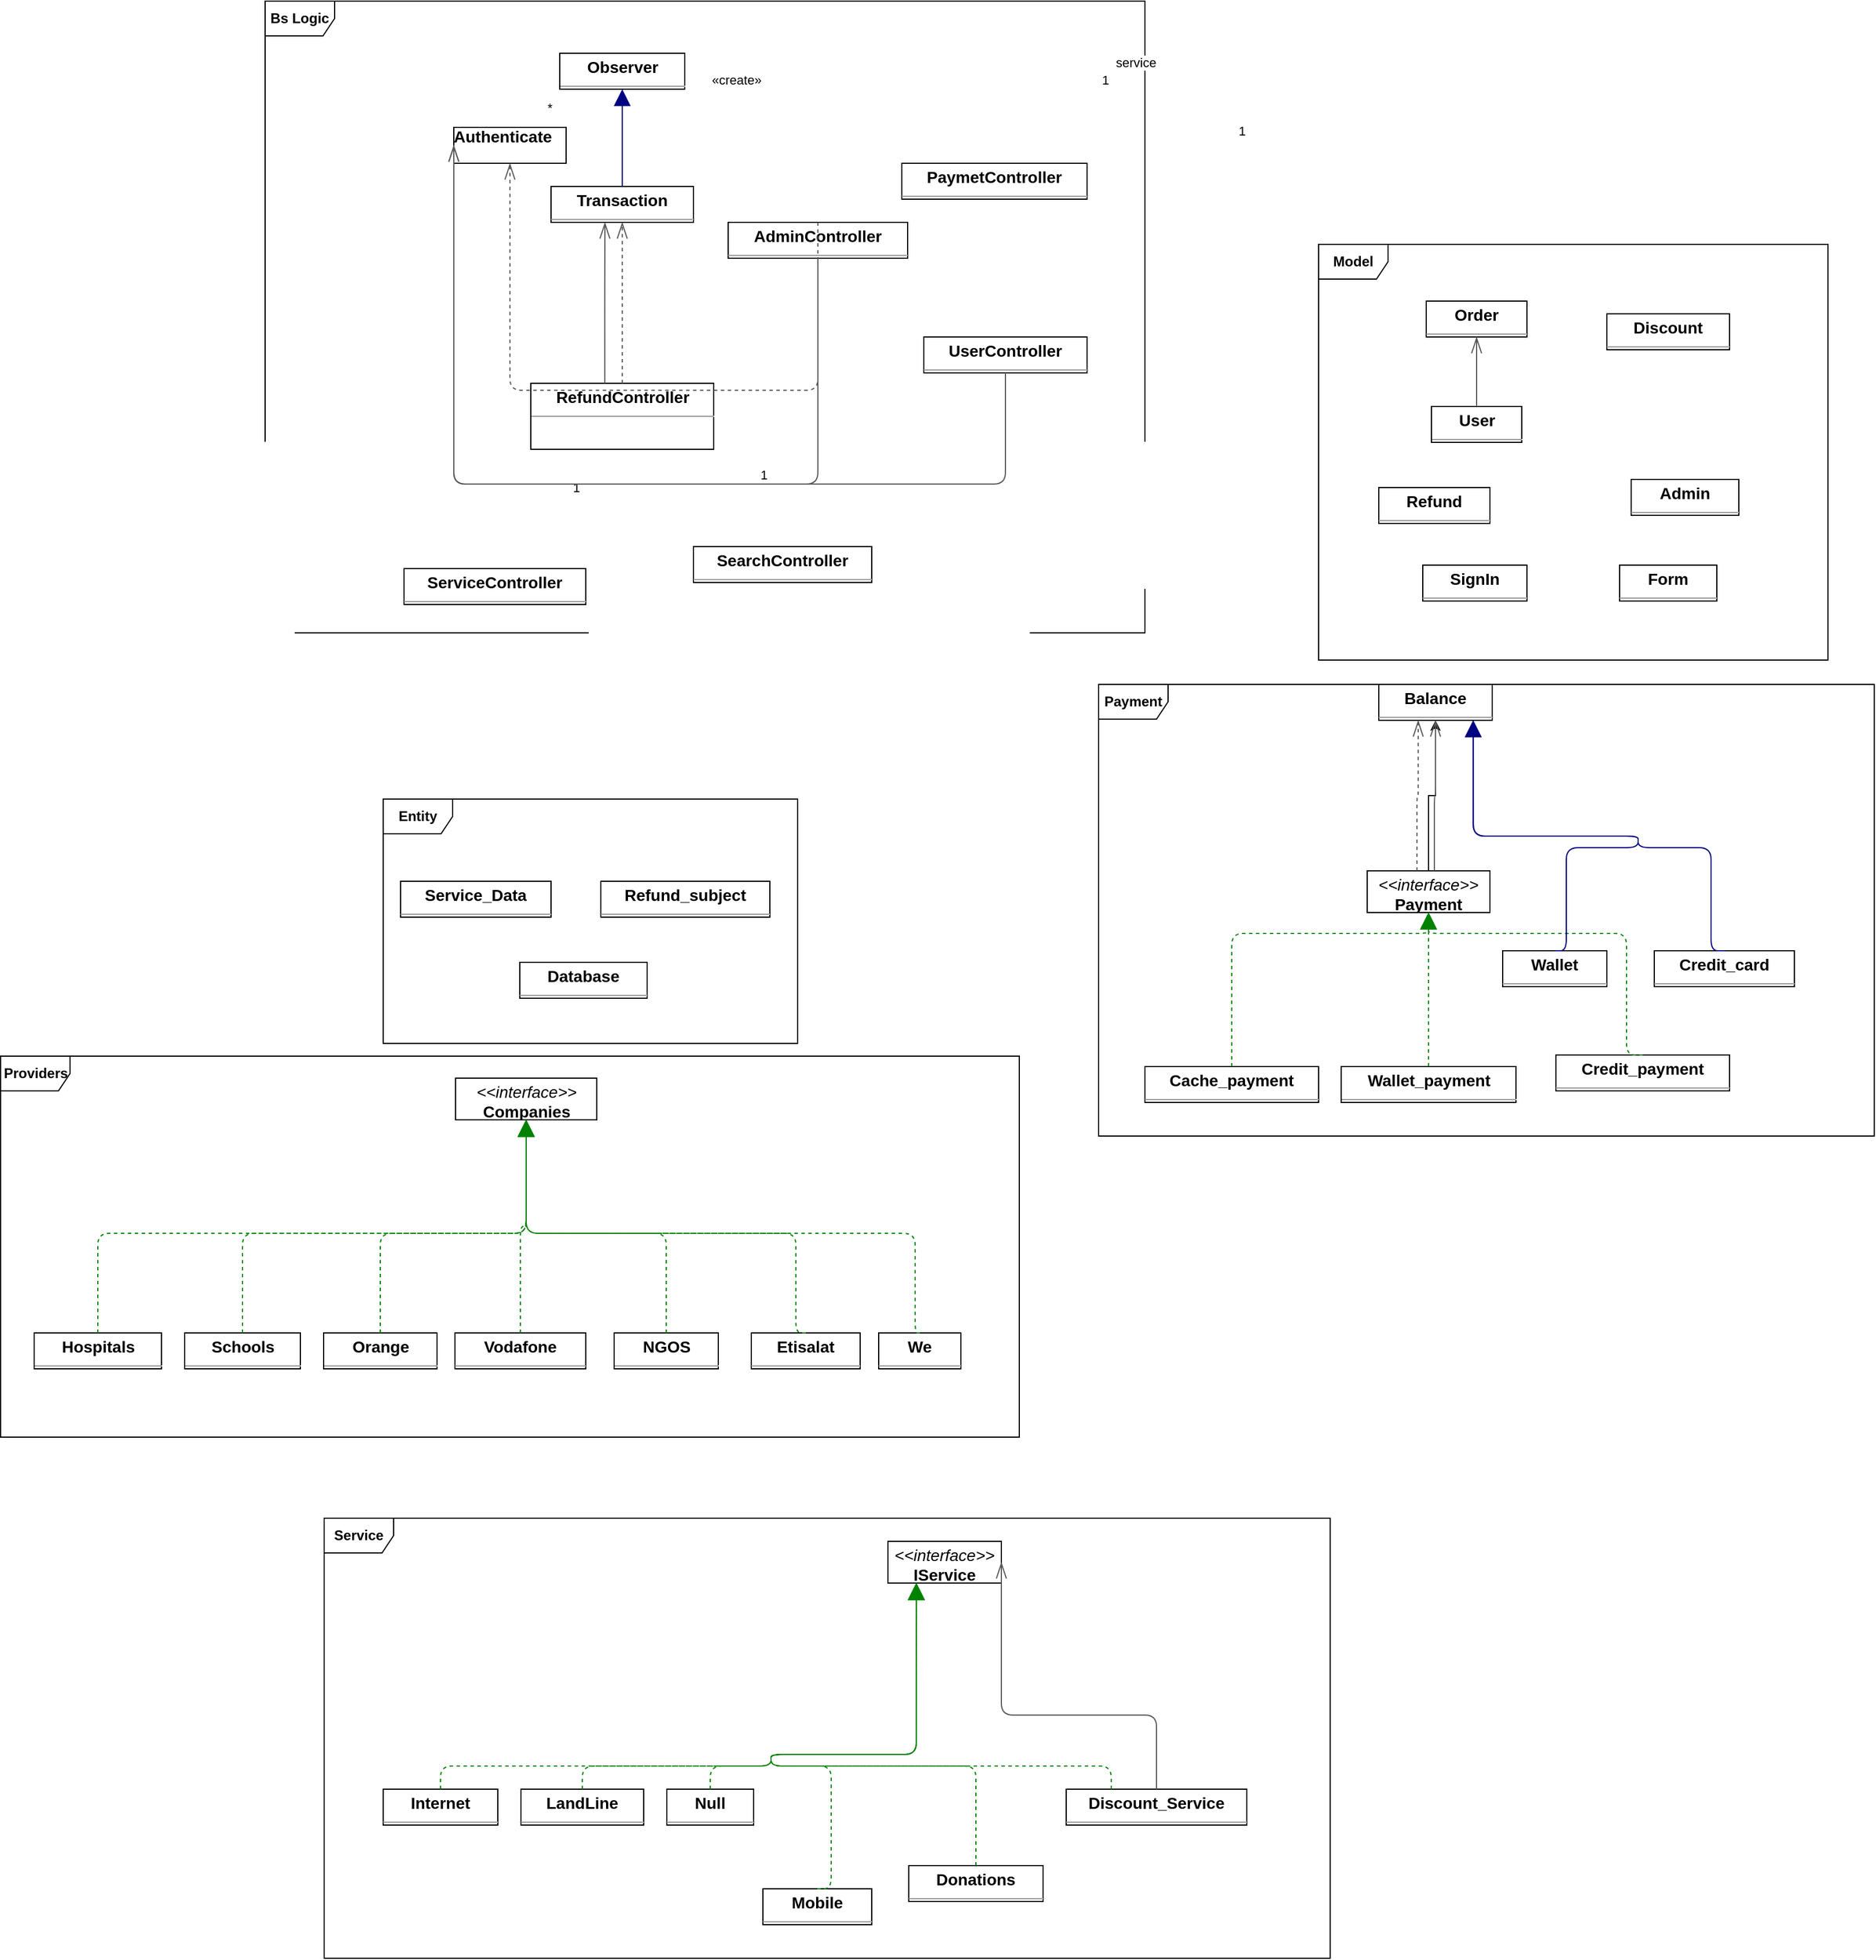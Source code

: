 <mxfile version="20.7.4" type="device"><diagram id="YyDrzjWHF6vmFflx1C4_" name="Page-1"><mxGraphModel dx="3440" dy="2615" grid="1" gridSize="10" guides="1" tooltips="1" connect="1" arrows="1" fold="1" page="1" pageScale="1" pageWidth="850" pageHeight="1100" math="0" shadow="0"><root><mxCell id="0"/><mxCell id="1" parent="0"/><mxCell id="4JXOth1QQou1nI2171FA-28" value="&lt;p style=&quot;margin:0px;margin-top:4px;text-align:center;&quot;&gt;&lt;b&gt;AdminController&lt;/b&gt;&lt;/p&gt;&lt;hr size=&quot;1&quot;/&gt;" style="verticalAlign=top;align=left;overflow=fill;fontSize=14;fontFamily=Helvetica;html=1;rounded=0;shadow=0;comic=0;labelBackgroundColor=none;strokeWidth=1;" vertex="1" parent="1"><mxGeometry x="140" y="131" width="155" height="31" as="geometry"/></mxCell><mxCell id="4JXOth1QQou1nI2171FA-29" value="&lt;b&gt;Authenticate&amp;nbsp;&lt;/b&gt;&lt;p style=&quot;margin:0px;margin-top:4px;text-align:center;&quot;&gt;&lt;/p&gt;" style="verticalAlign=top;align=left;overflow=fill;fontSize=14;fontFamily=Helvetica;html=1;rounded=0;shadow=0;comic=0;labelBackgroundColor=none;strokeWidth=1;" vertex="1" parent="1"><mxGeometry x="-97" y="49" width="97" height="31" as="geometry"/></mxCell><mxCell id="4JXOth1QQou1nI2171FA-30" value="&lt;p style=&quot;margin:0px;margin-top:4px;text-align:center;&quot;&gt;&lt;b&gt;Observer&lt;/b&gt;&lt;/p&gt;&lt;hr size=&quot;1&quot;/&gt;" style="verticalAlign=top;align=left;overflow=fill;fontSize=14;fontFamily=Helvetica;html=1;rounded=0;shadow=0;comic=0;labelBackgroundColor=none;strokeWidth=1;" vertex="1" parent="1"><mxGeometry x="-5.5" y="-15" width="108" height="31" as="geometry"/></mxCell><mxCell id="4JXOth1QQou1nI2171FA-31" value="&lt;p style=&quot;margin:0px;margin-top:4px;text-align:center;&quot;&gt;&lt;b&gt;PaymetController&lt;/b&gt;&lt;/p&gt;&lt;hr size=&quot;1&quot;/&gt;" style="verticalAlign=top;align=left;overflow=fill;fontSize=14;fontFamily=Helvetica;html=1;rounded=0;shadow=0;comic=0;labelBackgroundColor=none;strokeWidth=1;" vertex="1" parent="1"><mxGeometry x="290" y="80" width="160" height="31" as="geometry"/></mxCell><mxCell id="4JXOth1QQou1nI2171FA-32" value="&lt;p style=&quot;margin:0px;margin-top:4px;text-align:center;&quot;&gt;&lt;b&gt;RefundController&lt;/b&gt;&lt;/p&gt;&lt;hr size=&quot;1&quot;/&gt;" style="verticalAlign=top;align=left;overflow=fill;fontSize=14;fontFamily=Helvetica;html=1;rounded=0;shadow=0;comic=0;labelBackgroundColor=none;strokeWidth=1;" vertex="1" parent="1"><mxGeometry x="-30.5" y="270" width="158" height="57" as="geometry"/></mxCell><mxCell id="4JXOth1QQou1nI2171FA-33" value="&lt;p style=&quot;margin:0px;margin-top:4px;text-align:center;&quot;&gt;&lt;b&gt;SearchController&lt;/b&gt;&lt;/p&gt;&lt;hr size=&quot;1&quot;/&gt;" style="verticalAlign=top;align=left;overflow=fill;fontSize=14;fontFamily=Helvetica;html=1;rounded=0;shadow=0;comic=0;labelBackgroundColor=none;strokeWidth=1;" vertex="1" parent="1"><mxGeometry x="110" y="411" width="154" height="31" as="geometry"/></mxCell><mxCell id="4JXOth1QQou1nI2171FA-34" value="&lt;p style=&quot;margin:0px;margin-top:4px;text-align:center;&quot;&gt;&lt;b&gt;ServiceController&lt;/b&gt;&lt;/p&gt;&lt;hr size=&quot;1&quot;/&gt;" style="verticalAlign=top;align=left;overflow=fill;fontSize=14;fontFamily=Helvetica;html=1;rounded=0;shadow=0;comic=0;labelBackgroundColor=none;strokeWidth=1;" vertex="1" parent="1"><mxGeometry x="-140" y="430" width="157" height="31" as="geometry"/></mxCell><mxCell id="4JXOth1QQou1nI2171FA-35" value="&lt;p style=&quot;margin:0px;margin-top:4px;text-align:center;&quot;&gt;&lt;b&gt;Transaction&lt;/b&gt;&lt;/p&gt;&lt;hr size=&quot;1&quot;/&gt;" style="verticalAlign=top;align=left;overflow=fill;fontSize=14;fontFamily=Helvetica;html=1;rounded=0;shadow=0;comic=0;labelBackgroundColor=none;strokeWidth=1;" vertex="1" parent="1"><mxGeometry x="-13" y="100" width="123" height="31" as="geometry"/></mxCell><mxCell id="4JXOth1QQou1nI2171FA-36" value="&lt;p style=&quot;margin:0px;margin-top:4px;text-align:center;&quot;&gt;&lt;b&gt;UserController&lt;/b&gt;&lt;/p&gt;&lt;hr size=&quot;1&quot;/&gt;" style="verticalAlign=top;align=left;overflow=fill;fontSize=14;fontFamily=Helvetica;html=1;rounded=0;shadow=0;comic=0;labelBackgroundColor=none;strokeWidth=1;" vertex="1" parent="1"><mxGeometry x="309" y="230" width="141" height="31" as="geometry"/></mxCell><mxCell id="4JXOth1QQou1nI2171FA-37" value="" style="html=1;rounded=1;edgeStyle=orthogonalEdgeStyle;dashed=1;startArrow=none;endArrow=openThin;endSize=12;strokeColor=#595959;exitX=0.500;exitY=0.001;exitDx=0;exitDy=0;entryX=0.500;entryY=1.001;entryDx=0;entryDy=0;" edge="1" parent="1" source="4JXOth1QQou1nI2171FA-28" target="4JXOth1QQou1nI2171FA-29"><mxGeometry width="50" height="50" relative="1" as="geometry"><Array as="points"><mxPoint x="-2" y="276"/><mxPoint x="80" y="276"/></Array></mxGeometry></mxCell><mxCell id="4JXOth1QQou1nI2171FA-38" value="" style="html=1;rounded=1;edgeStyle=orthogonalEdgeStyle;dashed=0;startArrow=diamondThinstartSize=12;endArrow=openThin;endSize=12;strokeColor=#595959;exitX=0.500;exitY=1.001;exitDx=0;exitDy=0;entryX=0.000;entryY=0.500;entryDx=0;entryDy=0;" edge="1" parent="1" source="4JXOth1QQou1nI2171FA-28" target="4JXOth1QQou1nI2171FA-29"><mxGeometry width="50" height="50" relative="1" as="geometry"><Array as="points"><mxPoint x="-2" y="357"/><mxPoint x="-97" y="357"/><mxPoint x="-97" y="232"/></Array></mxGeometry></mxCell><mxCell id="4JXOth1QQou1nI2171FA-39" value="1" style="edgeLabel;resizable=0;html=1;align=left;verticalAlign=top;strokeColor=default;" vertex="1" connectable="0" parent="4JXOth1QQou1nI2171FA-38"><mxGeometry x="4" y="347" as="geometry"/></mxCell><mxCell id="4JXOth1QQou1nI2171FA-40" value="" style="html=1;rounded=1;edgeStyle=orthogonalEdgeStyle;dashed=0;startArrow=diamondThinstartSize=12;endArrow=openThin;endSize=12;strokeColor=#595959;exitX=0.405;exitY=0.002;exitDx=0;exitDy=0;entryX=0.378;entryY=1.002;entryDx=0;entryDy=0;" edge="1" parent="1" source="4JXOth1QQou1nI2171FA-32" target="4JXOth1QQou1nI2171FA-35"><mxGeometry width="50" height="50" relative="1" as="geometry"><Array as="points"/></mxGeometry></mxCell><mxCell id="4JXOth1QQou1nI2171FA-41" value="" style="html=1;rounded=1;edgeStyle=orthogonalEdgeStyle;dashed=1;startArrow=none;endArrow=openThin;endSize=12;strokeColor=#595959;exitX=0.500;exitY=0.002;exitDx=0;exitDy=0;entryX=0.500;entryY=1.002;entryDx=0;entryDy=0;" edge="1" parent="1" source="4JXOth1QQou1nI2171FA-32" target="4JXOth1QQou1nI2171FA-35"><mxGeometry width="50" height="50" relative="1" as="geometry"><Array as="points"/></mxGeometry></mxCell><mxCell id="4JXOth1QQou1nI2171FA-42" value="" style="html=1;rounded=1;edgeStyle=orthogonalEdgeStyle;dashed=0;startArrow=none;endArrow=block;endSize=12;strokeColor=#000082;exitX=0.500;exitY=0.002;exitDx=0;exitDy=0;entryX=0.500;entryY=1.002;entryDx=0;entryDy=0;" edge="1" parent="1" source="4JXOth1QQou1nI2171FA-35" target="4JXOth1QQou1nI2171FA-30"><mxGeometry width="50" height="50" relative="1" as="geometry"><Array as="points"/></mxGeometry></mxCell><mxCell id="4JXOth1QQou1nI2171FA-43" value="" style="html=1;rounded=1;edgeStyle=orthogonalEdgeStyle;dashed=0;startArrow=diamondThinstartSize=12;endArrow=openThin;endSize=12;strokeColor=#595959;exitX=0.500;exitY=1.001;exitDx=0;exitDy=0;entryX=0.000;entryY=0.500;entryDx=0;entryDy=0;" edge="1" parent="1" source="4JXOth1QQou1nI2171FA-36" target="4JXOth1QQou1nI2171FA-29"><mxGeometry width="50" height="50" relative="1" as="geometry"><Array as="points"><mxPoint x="166" y="357"/><mxPoint x="-97" y="357"/><mxPoint x="-97" y="232"/></Array></mxGeometry></mxCell><mxCell id="4JXOth1QQou1nI2171FA-44" value="1" style="edgeLabel;resizable=0;html=1;align=left;verticalAlign=top;strokeColor=default;" vertex="1" connectable="0" parent="4JXOth1QQou1nI2171FA-43"><mxGeometry x="166" y="336" as="geometry"/></mxCell><mxCell id="4JXOth1QQou1nI2171FA-47" value="&lt;b&gt;Bs Logic&lt;/b&gt;" style="shape=umlFrame;whiteSpace=wrap;html=1;" vertex="1" parent="1"><mxGeometry x="-260" y="-60" width="760" height="545.5" as="geometry"/></mxCell><mxCell id="4JXOth1QQou1nI2171FA-48" value="&lt;b&gt;Entity&lt;/b&gt;" style="shape=umlFrame;whiteSpace=wrap;html=1;" vertex="1" parent="1"><mxGeometry x="-158" y="629" width="358" height="211" as="geometry"/></mxCell><mxCell id="4JXOth1QQou1nI2171FA-52" value="&lt;p style=&quot;margin:0px;margin-top:4px;text-align:center;&quot;&gt;&lt;b&gt;Database&lt;/b&gt;&lt;/p&gt;&lt;hr size=&quot;1&quot;/&gt;" style="verticalAlign=top;align=left;overflow=fill;fontSize=14;fontFamily=Helvetica;html=1;rounded=0;shadow=0;comic=0;labelBackgroundColor=none;strokeWidth=1;" vertex="1" parent="1"><mxGeometry x="-40" y="770" width="110" height="31" as="geometry"/></mxCell><mxCell id="4JXOth1QQou1nI2171FA-53" value="&lt;p style=&quot;margin:0px;margin-top:4px;text-align:center;&quot;&gt;&lt;b&gt;Refund_subject&lt;/b&gt;&lt;/p&gt;&lt;hr size=&quot;1&quot;/&gt;" style="verticalAlign=top;align=left;overflow=fill;fontSize=14;fontFamily=Helvetica;html=1;rounded=0;shadow=0;comic=0;labelBackgroundColor=none;strokeWidth=1;" vertex="1" parent="1"><mxGeometry x="30" y="700" width="146" height="31" as="geometry"/></mxCell><mxCell id="4JXOth1QQou1nI2171FA-54" value="&lt;p style=&quot;margin:0px;margin-top:4px;text-align:center;&quot;&gt;&lt;b&gt;Service_Data&lt;/b&gt;&lt;/p&gt;&lt;hr size=&quot;1&quot;/&gt;" style="verticalAlign=top;align=left;overflow=fill;fontSize=14;fontFamily=Helvetica;html=1;rounded=0;shadow=0;comic=0;labelBackgroundColor=none;strokeWidth=1;" vertex="1" parent="1"><mxGeometry x="-143" y="700" width="130" height="31" as="geometry"/></mxCell><mxCell id="4JXOth1QQou1nI2171FA-73" value="&lt;b&gt;Model&lt;/b&gt;" style="shape=umlFrame;whiteSpace=wrap;html=1;" vertex="1" parent="1"><mxGeometry x="650" y="150" width="440" height="359" as="geometry"/></mxCell><mxCell id="4JXOth1QQou1nI2171FA-83" value="&lt;p style=&quot;margin:0px;margin-top:4px;text-align:center;&quot;&gt;&lt;b&gt;Admin&lt;/b&gt;&lt;/p&gt;&lt;hr size=&quot;1&quot;/&gt;" style="verticalAlign=top;align=left;overflow=fill;fontSize=14;fontFamily=Helvetica;html=1;rounded=0;shadow=0;comic=0;labelBackgroundColor=none;strokeWidth=1;" vertex="1" parent="1"><mxGeometry x="920" y="353" width="93" height="31" as="geometry"/></mxCell><mxCell id="4JXOth1QQou1nI2171FA-84" value="&lt;p style=&quot;margin:0px;margin-top:4px;text-align:center;&quot;&gt;&lt;b&gt;Discount&lt;/b&gt;&lt;/p&gt;&lt;hr size=&quot;1&quot;/&gt;" style="verticalAlign=top;align=left;overflow=fill;fontSize=14;fontFamily=Helvetica;html=1;rounded=0;shadow=0;comic=0;labelBackgroundColor=none;strokeWidth=1;" vertex="1" parent="1"><mxGeometry x="899" y="210" width="106" height="31" as="geometry"/></mxCell><mxCell id="4JXOth1QQou1nI2171FA-85" value="&lt;p style=&quot;margin:0px;margin-top:4px;text-align:center;&quot;&gt;&lt;b&gt;Form&lt;/b&gt;&lt;/p&gt;&lt;hr size=&quot;1&quot;/&gt;" style="verticalAlign=top;align=left;overflow=fill;fontSize=14;fontFamily=Helvetica;html=1;rounded=0;shadow=0;comic=0;labelBackgroundColor=none;strokeWidth=1;" vertex="1" parent="1"><mxGeometry x="910" y="427" width="84" height="31" as="geometry"/></mxCell><mxCell id="4JXOth1QQou1nI2171FA-86" value="&lt;p style=&quot;margin:0px;margin-top:4px;text-align:center;&quot;&gt;&lt;b&gt;Order&lt;/b&gt;&lt;/p&gt;&lt;hr size=&quot;1&quot;/&gt;" style="verticalAlign=top;align=left;overflow=fill;fontSize=14;fontFamily=Helvetica;html=1;rounded=0;shadow=0;comic=0;labelBackgroundColor=none;strokeWidth=1;" vertex="1" parent="1"><mxGeometry x="743" y="199" width="87" height="31" as="geometry"/></mxCell><mxCell id="4JXOth1QQou1nI2171FA-87" value="&lt;p style=&quot;margin:0px;margin-top:4px;text-align:center;&quot;&gt;&lt;b&gt;Refund&lt;/b&gt;&lt;/p&gt;&lt;hr size=&quot;1&quot;/&gt;" style="verticalAlign=top;align=left;overflow=fill;fontSize=14;fontFamily=Helvetica;html=1;rounded=0;shadow=0;comic=0;labelBackgroundColor=none;strokeWidth=1;" vertex="1" parent="1"><mxGeometry x="702" y="360" width="96" height="31" as="geometry"/></mxCell><mxCell id="4JXOth1QQou1nI2171FA-88" value="&lt;p style=&quot;margin:0px;margin-top:4px;text-align:center;&quot;&gt;&lt;b&gt;SignIn&lt;/b&gt;&lt;/p&gt;&lt;hr size=&quot;1&quot;/&gt;" style="verticalAlign=top;align=left;overflow=fill;fontSize=14;fontFamily=Helvetica;html=1;rounded=0;shadow=0;comic=0;labelBackgroundColor=none;strokeWidth=1;" vertex="1" parent="1"><mxGeometry x="740" y="427" width="90" height="31" as="geometry"/></mxCell><mxCell id="4JXOth1QQou1nI2171FA-89" value="&lt;p style=&quot;margin:0px;margin-top:4px;text-align:center;&quot;&gt;&lt;b&gt;User&lt;/b&gt;&lt;/p&gt;&lt;hr size=&quot;1&quot;/&gt;" style="verticalAlign=top;align=left;overflow=fill;fontSize=14;fontFamily=Helvetica;html=1;rounded=0;shadow=0;comic=0;labelBackgroundColor=none;strokeWidth=1;" vertex="1" parent="1"><mxGeometry x="747.5" y="290" width="78" height="31" as="geometry"/></mxCell><mxCell id="4JXOth1QQou1nI2171FA-90" value="" style="html=1;rounded=1;edgeStyle=orthogonalEdgeStyle;dashed=0;startArrow=diamondThinstartSize=12;endArrow=openThin;endSize=12;strokeColor=#595959;exitX=0.500;exitY=0.002;exitDx=0;exitDy=0;entryX=0.500;entryY=1.002;entryDx=0;entryDy=0;" edge="1" parent="1" source="4JXOth1QQou1nI2171FA-89" target="4JXOth1QQou1nI2171FA-86"><mxGeometry width="50" height="50" relative="1" as="geometry"><Array as="points"/></mxGeometry></mxCell><mxCell id="4JXOth1QQou1nI2171FA-91" value="*" style="edgeLabel;resizable=0;html=1;align=left;verticalAlign=top;strokeColor=default;" vertex="1" connectable="0" parent="4JXOth1QQou1nI2171FA-90"><mxGeometry x="-18" y="19" as="geometry"/></mxCell><mxCell id="4JXOth1QQou1nI2171FA-127" value="&lt;p style=&quot;margin:0px;margin-top:4px;text-align:center;&quot;&gt;&lt;b&gt;Balance&lt;/b&gt;&lt;/p&gt;&lt;hr size=&quot;1&quot;/&gt;" style="verticalAlign=top;align=left;overflow=fill;fontSize=14;fontFamily=Helvetica;html=1;rounded=0;shadow=0;comic=0;labelBackgroundColor=none;strokeWidth=1;" vertex="1" parent="1"><mxGeometry x="702" y="530" width="98" height="31" as="geometry"/></mxCell><mxCell id="4JXOth1QQou1nI2171FA-128" value="&lt;p style=&quot;margin:0px;margin-top:4px;text-align:center;&quot;&gt;&lt;b&gt;Cache_payment&lt;/b&gt;&lt;/p&gt;&lt;hr size=&quot;1&quot;/&gt;" style="verticalAlign=top;align=left;overflow=fill;fontSize=14;fontFamily=Helvetica;html=1;rounded=0;shadow=0;comic=0;labelBackgroundColor=none;strokeWidth=1;" vertex="1" parent="1"><mxGeometry x="500" y="860" width="150" height="31" as="geometry"/></mxCell><mxCell id="4JXOth1QQou1nI2171FA-129" value="&lt;p style=&quot;margin:0px;margin-top:4px;text-align:center;&quot;&gt;&lt;b&gt;Credit_card&lt;/b&gt;&lt;/p&gt;&lt;hr size=&quot;1&quot;/&gt;" style="verticalAlign=top;align=left;overflow=fill;fontSize=14;fontFamily=Helvetica;html=1;rounded=0;shadow=0;comic=0;labelBackgroundColor=none;strokeWidth=1;" vertex="1" parent="1"><mxGeometry x="940" y="760" width="121" height="31" as="geometry"/></mxCell><mxCell id="4JXOth1QQou1nI2171FA-130" value="&lt;p style=&quot;margin:0px;margin-top:4px;text-align:center;&quot;&gt;&lt;b&gt;Credit_payment&lt;/b&gt;&lt;/p&gt;&lt;hr size=&quot;1&quot;/&gt;" style="verticalAlign=top;align=left;overflow=fill;fontSize=14;fontFamily=Helvetica;html=1;rounded=0;shadow=0;comic=0;labelBackgroundColor=none;strokeWidth=1;" vertex="1" parent="1"><mxGeometry x="855" y="850" width="150" height="31" as="geometry"/></mxCell><mxCell id="4JXOth1QQou1nI2171FA-131" value="" style="edgeStyle=orthogonalEdgeStyle;rounded=0;orthogonalLoop=1;jettySize=auto;html=1;" edge="1" parent="1" source="4JXOth1QQou1nI2171FA-132" target="4JXOth1QQou1nI2171FA-127"><mxGeometry relative="1" as="geometry"/></mxCell><mxCell id="4JXOth1QQou1nI2171FA-132" value="&lt;p style=&quot;margin:0px;margin-top:4px;text-align:center;&quot;&gt;&lt;i&gt;&amp;lt;&amp;lt;interface&amp;gt;&amp;gt;&lt;/i&gt;&lt;br/&gt;&lt;b&gt;Payment&lt;/b&gt;&lt;/p&gt;&lt;hr size=&quot;1&quot;/&gt;" style="verticalAlign=top;align=left;overflow=fill;fontSize=14;fontFamily=Helvetica;html=1;rounded=0;shadow=0;comic=0;labelBackgroundColor=none;strokeWidth=1;" vertex="1" parent="1"><mxGeometry x="692" y="691" width="106" height="36" as="geometry"/></mxCell><mxCell id="4JXOth1QQou1nI2171FA-133" value="&lt;p style=&quot;margin:0px;margin-top:4px;text-align:center;&quot;&gt;&lt;b&gt;Wallet&lt;/b&gt;&lt;/p&gt;&lt;hr size=&quot;1&quot;/&gt;" style="verticalAlign=top;align=left;overflow=fill;fontSize=14;fontFamily=Helvetica;html=1;rounded=0;shadow=0;comic=0;labelBackgroundColor=none;strokeWidth=1;" vertex="1" parent="1"><mxGeometry x="809" y="760" width="90" height="31" as="geometry"/></mxCell><mxCell id="4JXOth1QQou1nI2171FA-134" value="&lt;p style=&quot;margin:0px;margin-top:4px;text-align:center;&quot;&gt;&lt;b&gt;Wallet_payment&lt;/b&gt;&lt;/p&gt;&lt;hr size=&quot;1&quot;/&gt;" style="verticalAlign=top;align=left;overflow=fill;fontSize=14;fontFamily=Helvetica;html=1;rounded=0;shadow=0;comic=0;labelBackgroundColor=none;strokeWidth=1;" vertex="1" parent="1"><mxGeometry x="669.5" y="860" width="151" height="31" as="geometry"/></mxCell><mxCell id="4JXOth1QQou1nI2171FA-135" value="" style="html=1;rounded=1;edgeStyle=orthogonalEdgeStyle;dashed=1;startArrow=none;endArrow=block;endSize=12;strokeColor=#008200;exitX=0.500;exitY=0.002;exitDx=0;exitDy=0;entryX=0.500;entryY=1.002;entryDx=0;entryDy=0;" edge="1" parent="1" source="4JXOth1QQou1nI2171FA-128" target="4JXOth1QQou1nI2171FA-132"><mxGeometry width="50" height="50" relative="1" as="geometry"><Array as="points"><mxPoint x="575" y="745"/><mxPoint x="745" y="745"/></Array></mxGeometry></mxCell><mxCell id="4JXOth1QQou1nI2171FA-136" value="" style="html=1;rounded=1;edgeStyle=orthogonalEdgeStyle;dashed=0;startArrow=none;endArrow=block;endSize=12;strokeColor=#000082;exitX=0.500;exitY=0.001;exitDx=0;exitDy=0;entryX=0.833;entryY=1.001;entryDx=0;entryDy=0;" edge="1" parent="1" source="4JXOth1QQou1nI2171FA-129" target="4JXOth1QQou1nI2171FA-127"><mxGeometry width="50" height="50" relative="1" as="geometry"><Array as="points"><mxPoint x="989" y="671"/><mxPoint x="926" y="671"/><mxPoint x="926" y="661"/><mxPoint x="783" y="661"/></Array></mxGeometry></mxCell><mxCell id="4JXOth1QQou1nI2171FA-137" value="" style="html=1;rounded=1;edgeStyle=orthogonalEdgeStyle;dashed=1;startArrow=none;endArrow=block;endSize=12;strokeColor=#008200;exitX=0.500;exitY=0.002;exitDx=0;exitDy=0;entryX=0.500;entryY=1.002;entryDx=0;entryDy=0;" edge="1" parent="1" source="4JXOth1QQou1nI2171FA-130" target="4JXOth1QQou1nI2171FA-132"><mxGeometry width="50" height="50" relative="1" as="geometry"><Array as="points"><mxPoint x="916" y="745"/><mxPoint x="745" y="745"/></Array></mxGeometry></mxCell><mxCell id="4JXOth1QQou1nI2171FA-138" value="" style="html=1;rounded=1;edgeStyle=orthogonalEdgeStyle;dashed=0;startArrow=diamondThinstartSize=12;endArrow=openThin;endSize=12;strokeColor=#595959;exitX=0.547;exitY=0.002;exitDx=0;exitDy=0;entryX=0.500;entryY=1.002;entryDx=0;entryDy=0;" edge="1" parent="1" source="4JXOth1QQou1nI2171FA-132" target="4JXOth1QQou1nI2171FA-127"><mxGeometry width="50" height="50" relative="1" as="geometry"><Array as="points"/></mxGeometry></mxCell><mxCell id="4JXOth1QQou1nI2171FA-139" value="" style="html=1;rounded=1;edgeStyle=orthogonalEdgeStyle;dashed=1;startArrow=none;endArrow=openThin;endSize=12;strokeColor=#595959;exitX=0.406;exitY=0.002;exitDx=0;exitDy=0;entryX=0.347;entryY=1.002;entryDx=0;entryDy=0;" edge="1" parent="1" source="4JXOth1QQou1nI2171FA-132" target="4JXOth1QQou1nI2171FA-127"><mxGeometry width="50" height="50" relative="1" as="geometry"><Array as="points"/></mxGeometry></mxCell><mxCell id="4JXOth1QQou1nI2171FA-140" value="«create»" style="edgeLabel;resizable=0;html=1;align=left;verticalAlign=top;strokeColor=default;" vertex="1" connectable="0" parent="4JXOth1QQou1nI2171FA-139"><mxGeometry x="124" y="-5" as="geometry"/></mxCell><mxCell id="4JXOth1QQou1nI2171FA-141" value="" style="html=1;rounded=1;edgeStyle=orthogonalEdgeStyle;dashed=0;startArrow=none;endArrow=block;endSize=12;strokeColor=#000082;exitX=0.500;exitY=0.001;exitDx=0;exitDy=0;entryX=0.833;entryY=1.001;entryDx=0;entryDy=0;" edge="1" parent="1" source="4JXOth1QQou1nI2171FA-133" target="4JXOth1QQou1nI2171FA-127"><mxGeometry width="50" height="50" relative="1" as="geometry"><Array as="points"><mxPoint x="864" y="671"/><mxPoint x="926" y="671"/><mxPoint x="926" y="661"/><mxPoint x="783" y="661"/></Array></mxGeometry></mxCell><mxCell id="4JXOth1QQou1nI2171FA-142" value="" style="html=1;rounded=1;edgeStyle=orthogonalEdgeStyle;dashed=1;startArrow=none;endArrow=block;endSize=12;strokeColor=#008200;exitX=0.500;exitY=0.002;exitDx=0;exitDy=0;entryX=0.500;entryY=1.002;entryDx=0;entryDy=0;" edge="1" parent="1" source="4JXOth1QQou1nI2171FA-134" target="4JXOth1QQou1nI2171FA-132"><mxGeometry width="50" height="50" relative="1" as="geometry"><Array as="points"/></mxGeometry></mxCell><mxCell id="4JXOth1QQou1nI2171FA-145" value="&lt;b&gt;Payment&lt;/b&gt;" style="shape=umlFrame;whiteSpace=wrap;html=1;" vertex="1" parent="1"><mxGeometry x="460" y="530" width="670" height="390" as="geometry"/></mxCell><mxCell id="4JXOth1QQou1nI2171FA-182" value="&lt;p style=&quot;margin:0px;margin-top:4px;text-align:center;&quot;&gt;&lt;i&gt;&amp;lt;&amp;lt;interface&amp;gt;&amp;gt;&lt;/i&gt;&lt;br/&gt;&lt;b&gt;Companies&lt;/b&gt;&lt;/p&gt;&lt;hr size=&quot;1&quot;/&gt;" style="verticalAlign=top;align=left;overflow=fill;fontSize=14;fontFamily=Helvetica;html=1;rounded=0;shadow=0;comic=0;labelBackgroundColor=none;strokeWidth=1;" vertex="1" parent="1"><mxGeometry x="-95.5" y="870" width="122" height="36" as="geometry"/></mxCell><mxCell id="4JXOth1QQou1nI2171FA-183" value="&lt;p style=&quot;margin:0px;margin-top:4px;text-align:center;&quot;&gt;&lt;b&gt;Etisalat&lt;/b&gt;&lt;/p&gt;&lt;hr size=&quot;1&quot;/&gt;" style="verticalAlign=top;align=left;overflow=fill;fontSize=14;fontFamily=Helvetica;html=1;rounded=0;shadow=0;comic=0;labelBackgroundColor=none;strokeWidth=1;" vertex="1" parent="1"><mxGeometry x="160" y="1090" width="94" height="31" as="geometry"/></mxCell><mxCell id="4JXOth1QQou1nI2171FA-184" value="&lt;p style=&quot;margin:0px;margin-top:4px;text-align:center;&quot;&gt;&lt;b&gt;Hospitals&lt;/b&gt;&lt;/p&gt;&lt;hr size=&quot;1&quot;/&gt;" style="verticalAlign=top;align=left;overflow=fill;fontSize=14;fontFamily=Helvetica;html=1;rounded=0;shadow=0;comic=0;labelBackgroundColor=none;strokeWidth=1;" vertex="1" parent="1"><mxGeometry x="-459.5" y="1090" width="110" height="31" as="geometry"/></mxCell><mxCell id="4JXOth1QQou1nI2171FA-185" value="&lt;p style=&quot;margin:0px;margin-top:4px;text-align:center;&quot;&gt;&lt;b&gt;NGOS&lt;/b&gt;&lt;/p&gt;&lt;hr size=&quot;1&quot;/&gt;" style="verticalAlign=top;align=left;overflow=fill;fontSize=14;fontFamily=Helvetica;html=1;rounded=0;shadow=0;comic=0;labelBackgroundColor=none;strokeWidth=1;" vertex="1" parent="1"><mxGeometry x="41.5" y="1090" width="90" height="31" as="geometry"/></mxCell><mxCell id="4JXOth1QQou1nI2171FA-186" value="&lt;p style=&quot;margin:0px;margin-top:4px;text-align:center;&quot;&gt;&lt;b&gt;Orange&lt;/b&gt;&lt;/p&gt;&lt;hr size=&quot;1&quot;/&gt;" style="verticalAlign=top;align=left;overflow=fill;fontSize=14;fontFamily=Helvetica;html=1;rounded=0;shadow=0;comic=0;labelBackgroundColor=none;strokeWidth=1;" vertex="1" parent="1"><mxGeometry x="-209.5" y="1090" width="98" height="31" as="geometry"/></mxCell><mxCell id="4JXOth1QQou1nI2171FA-187" value="&lt;p style=&quot;margin:0px;margin-top:4px;text-align:center;&quot;&gt;&lt;b&gt;Schools&lt;/b&gt;&lt;/p&gt;&lt;hr size=&quot;1&quot;/&gt;" style="verticalAlign=top;align=left;overflow=fill;fontSize=14;fontFamily=Helvetica;html=1;rounded=0;shadow=0;comic=0;labelBackgroundColor=none;strokeWidth=1;" vertex="1" parent="1"><mxGeometry x="-329.5" y="1090" width="100" height="31" as="geometry"/></mxCell><mxCell id="4JXOth1QQou1nI2171FA-188" value="&lt;p style=&quot;margin:0px;margin-top:4px;text-align:center;&quot;&gt;&lt;b&gt;Vodafone&lt;/b&gt;&lt;/p&gt;&lt;hr size=&quot;1&quot;/&gt;" style="verticalAlign=top;align=left;overflow=fill;fontSize=14;fontFamily=Helvetica;html=1;rounded=0;shadow=0;comic=0;labelBackgroundColor=none;strokeWidth=1;" vertex="1" parent="1"><mxGeometry x="-96" y="1090" width="113" height="31" as="geometry"/></mxCell><mxCell id="4JXOth1QQou1nI2171FA-189" value="&lt;p style=&quot;margin:0px;margin-top:4px;text-align:center;&quot;&gt;&lt;b&gt;We&lt;/b&gt;&lt;/p&gt;&lt;hr size=&quot;1&quot;/&gt;" style="verticalAlign=top;align=left;overflow=fill;fontSize=14;fontFamily=Helvetica;html=1;rounded=0;shadow=0;comic=0;labelBackgroundColor=none;strokeWidth=1;" vertex="1" parent="1"><mxGeometry x="270" y="1090" width="71" height="31" as="geometry"/></mxCell><mxCell id="4JXOth1QQou1nI2171FA-190" value="" style="html=1;rounded=1;edgeStyle=orthogonalEdgeStyle;dashed=1;startArrow=none;endArrow=block;endSize=12;strokeColor=#008200;exitX=0.500;exitY=0.002;exitDx=0;exitDy=0;entryX=0.500;entryY=1.002;entryDx=0;entryDy=0;" edge="1" parent="1" source="4JXOth1QQou1nI2171FA-183" target="4JXOth1QQou1nI2171FA-182"><mxGeometry width="50" height="50" relative="1" as="geometry"><Array as="points"><mxPoint x="198.5" y="1004"/><mxPoint x="-34.5" y="1004"/></Array></mxGeometry></mxCell><mxCell id="4JXOth1QQou1nI2171FA-191" value="" style="html=1;rounded=1;edgeStyle=orthogonalEdgeStyle;dashed=1;startArrow=none;endArrow=block;endSize=12;strokeColor=#008200;exitX=0.500;exitY=0.002;exitDx=0;exitDy=0;entryX=0.500;entryY=1.002;entryDx=0;entryDy=0;" edge="1" parent="1" source="4JXOth1QQou1nI2171FA-184" target="4JXOth1QQou1nI2171FA-182"><mxGeometry width="50" height="50" relative="1" as="geometry"><Array as="points"><mxPoint x="-404.5" y="1004"/><mxPoint x="-34.5" y="1004"/></Array></mxGeometry></mxCell><mxCell id="4JXOth1QQou1nI2171FA-192" value="" style="html=1;rounded=1;edgeStyle=orthogonalEdgeStyle;dashed=1;startArrow=none;endArrow=block;endSize=12;strokeColor=#008200;exitX=0.500;exitY=0.002;exitDx=0;exitDy=0;entryX=0.500;entryY=1.002;entryDx=0;entryDy=0;" edge="1" parent="1" source="4JXOth1QQou1nI2171FA-185" target="4JXOth1QQou1nI2171FA-182"><mxGeometry width="50" height="50" relative="1" as="geometry"><Array as="points"><mxPoint x="86.5" y="1004"/><mxPoint x="-34.5" y="1004"/></Array></mxGeometry></mxCell><mxCell id="4JXOth1QQou1nI2171FA-193" value="" style="html=1;rounded=1;edgeStyle=orthogonalEdgeStyle;dashed=1;startArrow=none;endArrow=block;endSize=12;strokeColor=#008200;exitX=0.500;exitY=0.002;exitDx=0;exitDy=0;entryX=0.500;entryY=1.002;entryDx=0;entryDy=0;" edge="1" parent="1" source="4JXOth1QQou1nI2171FA-186" target="4JXOth1QQou1nI2171FA-182"><mxGeometry width="50" height="50" relative="1" as="geometry"><Array as="points"><mxPoint x="-160.5" y="1004"/><mxPoint x="-34.5" y="1004"/></Array></mxGeometry></mxCell><mxCell id="4JXOth1QQou1nI2171FA-194" value="" style="html=1;rounded=1;edgeStyle=orthogonalEdgeStyle;dashed=1;startArrow=none;endArrow=block;endSize=12;strokeColor=#008200;exitX=0.500;exitY=0.002;exitDx=0;exitDy=0;entryX=0.500;entryY=1.002;entryDx=0;entryDy=0;" edge="1" parent="1" source="4JXOth1QQou1nI2171FA-187" target="4JXOth1QQou1nI2171FA-182"><mxGeometry width="50" height="50" relative="1" as="geometry"><Array as="points"><mxPoint x="-279.5" y="1004"/><mxPoint x="-34.5" y="1004"/></Array></mxGeometry></mxCell><mxCell id="4JXOth1QQou1nI2171FA-195" value="" style="html=1;rounded=1;edgeStyle=orthogonalEdgeStyle;dashed=1;startArrow=none;endArrow=block;endSize=12;strokeColor=#008200;exitX=0.500;exitY=0.002;exitDx=0;exitDy=0;entryX=0.500;entryY=1.002;entryDx=0;entryDy=0;" edge="1" parent="1" source="4JXOth1QQou1nI2171FA-188" target="4JXOth1QQou1nI2171FA-182"><mxGeometry width="50" height="50" relative="1" as="geometry"><Array as="points"/></mxGeometry></mxCell><mxCell id="4JXOth1QQou1nI2171FA-196" value="" style="html=1;rounded=1;edgeStyle=orthogonalEdgeStyle;dashed=1;startArrow=none;endArrow=block;endSize=12;strokeColor=#008200;exitX=0.500;exitY=0.002;exitDx=0;exitDy=0;entryX=0.500;entryY=1.002;entryDx=0;entryDy=0;" edge="1" parent="1" source="4JXOth1QQou1nI2171FA-189" target="4JXOth1QQou1nI2171FA-182"><mxGeometry width="50" height="50" relative="1" as="geometry"><Array as="points"><mxPoint x="301.5" y="1004"/><mxPoint x="-34.5" y="1004"/></Array></mxGeometry></mxCell><mxCell id="4JXOth1QQou1nI2171FA-197" value="&lt;b&gt;Providers&lt;/b&gt;" style="shape=umlFrame;whiteSpace=wrap;html=1;" vertex="1" parent="1"><mxGeometry x="-488.5" y="851" width="880" height="329" as="geometry"/></mxCell><mxCell id="4JXOth1QQou1nI2171FA-285" value="&lt;p style=&quot;margin:0px;margin-top:4px;text-align:center;&quot;&gt;&lt;b&gt;Discount_Service&lt;/b&gt;&lt;/p&gt;&lt;hr size=&quot;1&quot;/&gt;" style="verticalAlign=top;align=left;overflow=fill;fontSize=14;fontFamily=Helvetica;html=1;rounded=0;shadow=0;comic=0;labelBackgroundColor=none;strokeWidth=1;" vertex="1" parent="1"><mxGeometry x="432" y="1484" width="156" height="31" as="geometry"/></mxCell><mxCell id="4JXOth1QQou1nI2171FA-286" value="&lt;p style=&quot;margin:0px;margin-top:4px;text-align:center;&quot;&gt;&lt;b&gt;Donations&lt;/b&gt;&lt;/p&gt;&lt;hr size=&quot;1&quot;/&gt;" style="verticalAlign=top;align=left;overflow=fill;fontSize=14;fontFamily=Helvetica;html=1;rounded=0;shadow=0;comic=0;labelBackgroundColor=none;strokeWidth=1;" vertex="1" parent="1"><mxGeometry x="296" y="1550" width="116" height="31" as="geometry"/></mxCell><mxCell id="4JXOth1QQou1nI2171FA-287" value="&lt;p style=&quot;margin:0px;margin-top:4px;text-align:center;&quot;&gt;&lt;i&gt;&amp;lt;&amp;lt;interface&amp;gt;&amp;gt;&lt;/i&gt;&lt;br/&gt;&lt;b&gt;IService&lt;/b&gt;&lt;/p&gt;&lt;hr size=&quot;1&quot;/&gt;" style="verticalAlign=top;align=left;overflow=fill;fontSize=14;fontFamily=Helvetica;html=1;rounded=0;shadow=0;comic=0;labelBackgroundColor=none;strokeWidth=1;" vertex="1" parent="1"><mxGeometry x="278" y="1270" width="98" height="36" as="geometry"/></mxCell><mxCell id="4JXOth1QQou1nI2171FA-288" value="&lt;p style=&quot;margin:0px;margin-top:4px;text-align:center;&quot;&gt;&lt;b&gt;Internet&lt;/b&gt;&lt;/p&gt;&lt;hr size=&quot;1&quot;/&gt;" style="verticalAlign=top;align=left;overflow=fill;fontSize=14;fontFamily=Helvetica;html=1;rounded=0;shadow=0;comic=0;labelBackgroundColor=none;strokeWidth=1;" vertex="1" parent="1"><mxGeometry x="-158" y="1484" width="99" height="31" as="geometry"/></mxCell><mxCell id="4JXOth1QQou1nI2171FA-289" value="&lt;p style=&quot;margin:0px;margin-top:4px;text-align:center;&quot;&gt;&lt;b&gt;LandLine&lt;/b&gt;&lt;/p&gt;&lt;hr size=&quot;1&quot;/&gt;" style="verticalAlign=top;align=left;overflow=fill;fontSize=14;fontFamily=Helvetica;html=1;rounded=0;shadow=0;comic=0;labelBackgroundColor=none;strokeWidth=1;" vertex="1" parent="1"><mxGeometry x="-39" y="1484" width="106" height="31" as="geometry"/></mxCell><mxCell id="4JXOth1QQou1nI2171FA-290" value="&lt;p style=&quot;margin:0px;margin-top:4px;text-align:center;&quot;&gt;&lt;b&gt;Mobile&lt;/b&gt;&lt;/p&gt;&lt;hr size=&quot;1&quot;/&gt;" style="verticalAlign=top;align=left;overflow=fill;fontSize=14;fontFamily=Helvetica;html=1;rounded=0;shadow=0;comic=0;labelBackgroundColor=none;strokeWidth=1;" vertex="1" parent="1"><mxGeometry x="170" y="1570" width="94" height="31" as="geometry"/></mxCell><mxCell id="4JXOth1QQou1nI2171FA-291" value="&lt;p style=&quot;margin:0px;margin-top:4px;text-align:center;&quot;&gt;&lt;b&gt;Null&lt;/b&gt;&lt;/p&gt;&lt;hr size=&quot;1&quot;/&gt;" style="verticalAlign=top;align=left;overflow=fill;fontSize=14;fontFamily=Helvetica;html=1;rounded=0;shadow=0;comic=0;labelBackgroundColor=none;strokeWidth=1;" vertex="1" parent="1"><mxGeometry x="87" y="1484" width="75" height="31" as="geometry"/></mxCell><mxCell id="4JXOth1QQou1nI2171FA-292" value="" style="html=1;rounded=1;edgeStyle=orthogonalEdgeStyle;dashed=1;startArrow=none;endArrow=block;endSize=12;strokeColor=#008200;exitX=0.250;exitY=0.001;exitDx=0;exitDy=0;entryX=0.250;entryY=1.001;entryDx=0;entryDy=0;" edge="1" parent="1" source="4JXOth1QQou1nI2171FA-285" target="4JXOth1QQou1nI2171FA-287"><mxGeometry width="50" height="50" relative="1" as="geometry"><Array as="points"><mxPoint x="471" y="1464"/><mxPoint x="177" y="1464"/><mxPoint x="177" y="1454"/><mxPoint x="303" y="1454"/></Array></mxGeometry></mxCell><mxCell id="4JXOth1QQou1nI2171FA-293" value="" style="html=1;rounded=1;edgeStyle=orthogonalEdgeStyle;dashed=0;startArrow=diamondThinstartSize=12;endArrow=openThin;endSize=12;strokeColor=#595959;exitX=0.500;exitY=0.001;exitDx=0;exitDy=0;entryX=1.000;entryY=0.500;entryDx=0;entryDy=0;" edge="1" parent="1" source="4JXOth1QQou1nI2171FA-285" target="4JXOth1QQou1nI2171FA-287"><mxGeometry width="50" height="50" relative="1" as="geometry"><Array as="points"><mxPoint x="510" y="1420"/></Array></mxGeometry></mxCell><mxCell id="4JXOth1QQou1nI2171FA-294" value="1" style="edgeLabel;resizable=0;html=1;align=left;verticalAlign=top;strokeColor=default;" vertex="1" connectable="0" parent="4JXOth1QQou1nI2171FA-293"><mxGeometry x="579" y="39" as="geometry"/></mxCell><mxCell id="4JXOth1QQou1nI2171FA-295" value="1" style="edgeLabel;resizable=0;html=1;align=left;verticalAlign=top;strokeColor=default;" vertex="1" connectable="0" parent="4JXOth1QQou1nI2171FA-293"><mxGeometry x="461" y="-5" as="geometry"/></mxCell><mxCell id="4JXOth1QQou1nI2171FA-296" value="service" style="edgeLabel;resizable=0;html=1;align=left;verticalAlign=top;strokeColor=default;" vertex="1" connectable="0" parent="4JXOth1QQou1nI2171FA-293"><mxGeometry x="473" y="-20" as="geometry"/></mxCell><mxCell id="4JXOth1QQou1nI2171FA-297" value="" style="html=1;rounded=1;edgeStyle=orthogonalEdgeStyle;dashed=1;startArrow=none;endArrow=block;endSize=12;strokeColor=#008200;exitX=0.500;exitY=0.001;exitDx=0;exitDy=0;entryX=0.250;entryY=1.001;entryDx=0;entryDy=0;" edge="1" parent="1" source="4JXOth1QQou1nI2171FA-286" target="4JXOth1QQou1nI2171FA-287"><mxGeometry width="50" height="50" relative="1" as="geometry"><Array as="points"><mxPoint x="354" y="1464"/><mxPoint x="177" y="1464"/><mxPoint x="177" y="1454"/><mxPoint x="303" y="1454"/></Array></mxGeometry></mxCell><mxCell id="4JXOth1QQou1nI2171FA-298" value="" style="html=1;rounded=1;edgeStyle=orthogonalEdgeStyle;dashed=1;startArrow=none;endArrow=block;endSize=12;strokeColor=#008200;exitX=0.500;exitY=0.001;exitDx=0;exitDy=0;entryX=0.250;entryY=1.001;entryDx=0;entryDy=0;" edge="1" parent="1" source="4JXOth1QQou1nI2171FA-288" target="4JXOth1QQou1nI2171FA-287"><mxGeometry width="50" height="50" relative="1" as="geometry"><Array as="points"><mxPoint x="-108" y="1464"/><mxPoint x="177" y="1464"/><mxPoint x="177" y="1454"/><mxPoint x="303" y="1454"/></Array></mxGeometry></mxCell><mxCell id="4JXOth1QQou1nI2171FA-299" value="" style="html=1;rounded=1;edgeStyle=orthogonalEdgeStyle;dashed=1;startArrow=none;endArrow=block;endSize=12;strokeColor=#008200;exitX=0.500;exitY=0.001;exitDx=0;exitDy=0;entryX=0.250;entryY=1.001;entryDx=0;entryDy=0;" edge="1" parent="1" source="4JXOth1QQou1nI2171FA-289" target="4JXOth1QQou1nI2171FA-287"><mxGeometry width="50" height="50" relative="1" as="geometry"><Array as="points"><mxPoint x="14" y="1464"/><mxPoint x="177" y="1464"/><mxPoint x="177" y="1454"/><mxPoint x="303" y="1454"/></Array></mxGeometry></mxCell><mxCell id="4JXOth1QQou1nI2171FA-300" value="" style="html=1;rounded=1;edgeStyle=orthogonalEdgeStyle;dashed=1;startArrow=none;endArrow=block;endSize=12;strokeColor=#008200;exitX=0.500;exitY=0.001;exitDx=0;exitDy=0;entryX=0.250;entryY=1.001;entryDx=0;entryDy=0;" edge="1" parent="1" source="4JXOth1QQou1nI2171FA-290" target="4JXOth1QQou1nI2171FA-287"><mxGeometry width="50" height="50" relative="1" as="geometry"><Array as="points"><mxPoint x="229" y="1464"/><mxPoint x="177" y="1464"/><mxPoint x="177" y="1454"/><mxPoint x="303" y="1454"/></Array></mxGeometry></mxCell><mxCell id="4JXOth1QQou1nI2171FA-301" value="" style="html=1;rounded=1;edgeStyle=orthogonalEdgeStyle;dashed=1;startArrow=none;endArrow=block;endSize=12;strokeColor=#008200;exitX=0.500;exitY=0.001;exitDx=0;exitDy=0;entryX=0.250;entryY=1.001;entryDx=0;entryDy=0;" edge="1" parent="1" source="4JXOth1QQou1nI2171FA-291" target="4JXOth1QQou1nI2171FA-287"><mxGeometry width="50" height="50" relative="1" as="geometry"><Array as="points"><mxPoint x="125" y="1464"/><mxPoint x="177" y="1464"/><mxPoint x="177" y="1454"/><mxPoint x="303" y="1454"/></Array></mxGeometry></mxCell><mxCell id="4JXOth1QQou1nI2171FA-302" value="&lt;b&gt;Service&lt;/b&gt;" style="shape=umlFrame;whiteSpace=wrap;html=1;" vertex="1" parent="1"><mxGeometry x="-209" y="1250" width="869" height="380" as="geometry"/></mxCell></root></mxGraphModel></diagram></mxfile>